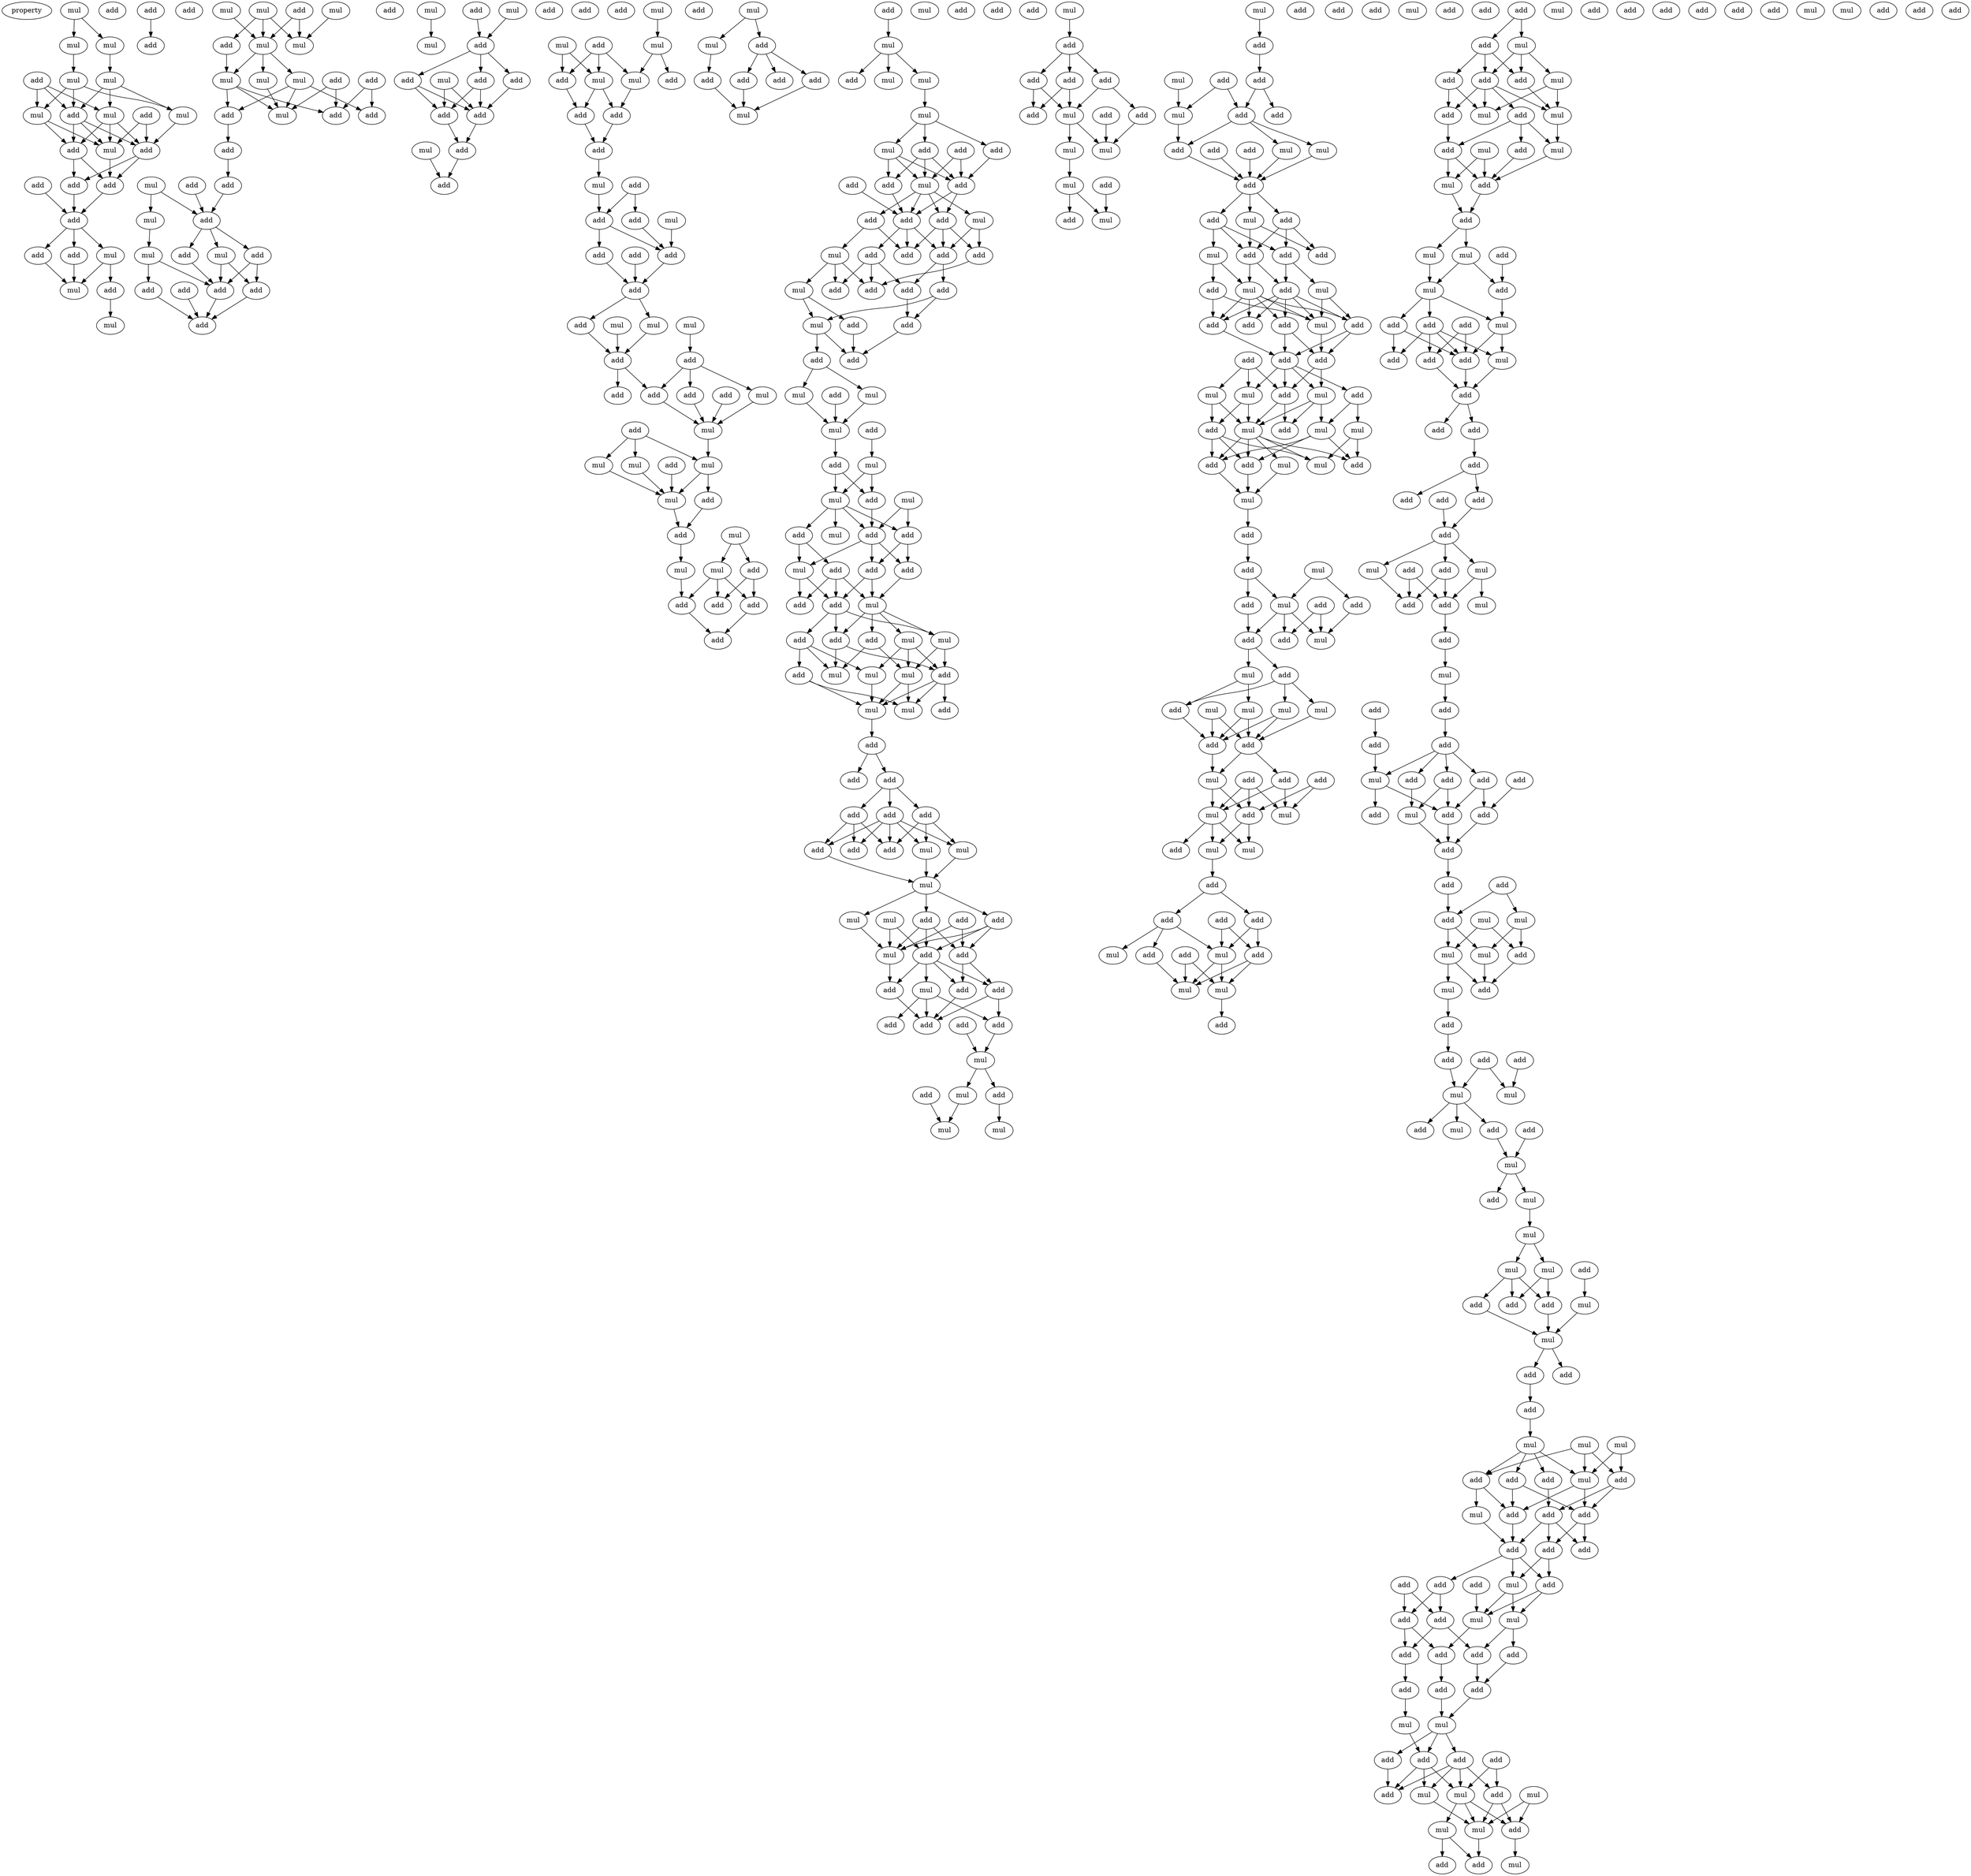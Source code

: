 digraph {
    node [fontcolor=black]
    property [mul=2,lf=1.7]
    0 [ label = mul ];
    1 [ label = add ];
    2 [ label = add ];
    3 [ label = add ];
    4 [ label = mul ];
    5 [ label = mul ];
    6 [ label = add ];
    7 [ label = mul ];
    8 [ label = mul ];
    9 [ label = add ];
    10 [ label = mul ];
    11 [ label = mul ];
    12 [ label = add ];
    13 [ label = mul ];
    14 [ label = mul ];
    15 [ label = add ];
    16 [ label = add ];
    17 [ label = add ];
    18 [ label = add ];
    19 [ label = add ];
    20 [ label = add ];
    21 [ label = add ];
    22 [ label = mul ];
    23 [ label = add ];
    24 [ label = add ];
    25 [ label = mul ];
    26 [ label = mul ];
    27 [ label = add ];
    28 [ label = mul ];
    29 [ label = add ];
    30 [ label = mul ];
    31 [ label = add ];
    32 [ label = mul ];
    33 [ label = mul ];
    34 [ label = add ];
    35 [ label = mul ];
    36 [ label = add ];
    37 [ label = add ];
    38 [ label = mul ];
    39 [ label = mul ];
    40 [ label = mul ];
    41 [ label = add ];
    42 [ label = add ];
    43 [ label = mul ];
    44 [ label = add ];
    45 [ label = add ];
    46 [ label = mul ];
    47 [ label = add ];
    48 [ label = add ];
    49 [ label = mul ];
    50 [ label = add ];
    51 [ label = add ];
    52 [ label = add ];
    53 [ label = mul ];
    54 [ label = mul ];
    55 [ label = add ];
    56 [ label = add ];
    57 [ label = add ];
    58 [ label = add ];
    59 [ label = add ];
    60 [ label = mul ];
    61 [ label = add ];
    62 [ label = mul ];
    63 [ label = mul ];
    64 [ label = add ];
    65 [ label = add ];
    66 [ label = add ];
    67 [ label = add ];
    68 [ label = mul ];
    69 [ label = add ];
    70 [ label = add ];
    71 [ label = add ];
    72 [ label = add ];
    73 [ label = mul ];
    74 [ label = add ];
    75 [ label = add ];
    76 [ label = mul ];
    77 [ label = add ];
    78 [ label = mul ];
    79 [ label = add ];
    80 [ label = mul ];
    81 [ label = mul ];
    82 [ label = mul ];
    83 [ label = add ];
    84 [ label = add ];
    85 [ label = add ];
    86 [ label = add ];
    87 [ label = add ];
    88 [ label = add ];
    89 [ label = mul ];
    90 [ label = mul ];
    91 [ label = add ];
    92 [ label = add ];
    93 [ label = add ];
    94 [ label = add ];
    95 [ label = add ];
    96 [ label = add ];
    97 [ label = add ];
    98 [ label = mul ];
    99 [ label = mul ];
    100 [ label = mul ];
    101 [ label = add ];
    102 [ label = add ];
    103 [ label = mul ];
    104 [ label = add ];
    105 [ label = add ];
    106 [ label = add ];
    107 [ label = add ];
    108 [ label = add ];
    109 [ label = mul ];
    110 [ label = mul ];
    111 [ label = add ];
    112 [ label = mul ];
    113 [ label = mul ];
    114 [ label = add ];
    115 [ label = mul ];
    116 [ label = add ];
    117 [ label = mul ];
    118 [ label = add ];
    119 [ label = add ];
    120 [ label = mul ];
    121 [ label = mul ];
    122 [ label = add ];
    123 [ label = add ];
    124 [ label = add ];
    125 [ label = add ];
    126 [ label = mul ];
    127 [ label = mul ];
    128 [ label = add ];
    129 [ label = add ];
    130 [ label = add ];
    131 [ label = add ];
    132 [ label = add ];
    133 [ label = add ];
    134 [ label = mul ];
    135 [ label = mul ];
    136 [ label = add ];
    137 [ label = mul ];
    138 [ label = mul ];
    139 [ label = mul ];
    140 [ label = mul ];
    141 [ label = mul ];
    142 [ label = add ];
    143 [ label = add ];
    144 [ label = add ];
    145 [ label = mul ];
    146 [ label = add ];
    147 [ label = add ];
    148 [ label = add ];
    149 [ label = add ];
    150 [ label = add ];
    151 [ label = add ];
    152 [ label = mul ];
    153 [ label = add ];
    154 [ label = add ];
    155 [ label = add ];
    156 [ label = add ];
    157 [ label = mul ];
    158 [ label = add ];
    159 [ label = mul ];
    160 [ label = add ];
    161 [ label = add ];
    162 [ label = add ];
    163 [ label = add ];
    164 [ label = mul ];
    165 [ label = add ];
    166 [ label = add ];
    167 [ label = add ];
    168 [ label = mul ];
    169 [ label = add ];
    170 [ label = mul ];
    171 [ label = add ];
    172 [ label = mul ];
    173 [ label = add ];
    174 [ label = add ];
    175 [ label = mul ];
    176 [ label = add ];
    177 [ label = mul ];
    178 [ label = mul ];
    179 [ label = add ];
    180 [ label = add ];
    181 [ label = add ];
    182 [ label = mul ];
    183 [ label = mul ];
    184 [ label = add ];
    185 [ label = add ];
    186 [ label = add ];
    187 [ label = add ];
    188 [ label = mul ];
    189 [ label = add ];
    190 [ label = add ];
    191 [ label = mul ];
    192 [ label = add ];
    193 [ label = mul ];
    194 [ label = add ];
    195 [ label = add ];
    196 [ label = mul ];
    197 [ label = mul ];
    198 [ label = add ];
    199 [ label = mul ];
    200 [ label = add ];
    201 [ label = mul ];
    202 [ label = mul ];
    203 [ label = add ];
    204 [ label = add ];
    205 [ label = add ];
    206 [ label = add ];
    207 [ label = add ];
    208 [ label = add ];
    209 [ label = add ];
    210 [ label = mul ];
    211 [ label = add ];
    212 [ label = mul ];
    213 [ label = add ];
    214 [ label = mul ];
    215 [ label = mul ];
    216 [ label = add ];
    217 [ label = add ];
    218 [ label = mul ];
    219 [ label = add ];
    220 [ label = mul ];
    221 [ label = add ];
    222 [ label = add ];
    223 [ label = add ];
    224 [ label = add ];
    225 [ label = add ];
    226 [ label = mul ];
    227 [ label = add ];
    228 [ label = add ];
    229 [ label = add ];
    230 [ label = add ];
    231 [ label = mul ];
    232 [ label = add ];
    233 [ label = add ];
    234 [ label = mul ];
    235 [ label = mul ];
    236 [ label = mul ];
    237 [ label = add ];
    238 [ label = add ];
    239 [ label = mul ];
    240 [ label = add ];
    241 [ label = add ];
    242 [ label = add ];
    243 [ label = add ];
    244 [ label = add ];
    245 [ label = mul ];
    246 [ label = add ];
    247 [ label = add ];
    248 [ label = mul ];
    249 [ label = mul ];
    250 [ label = add ];
    251 [ label = mul ];
    252 [ label = mul ];
    253 [ label = add ];
    254 [ label = mul ];
    255 [ label = add ];
    256 [ label = add ];
    257 [ label = mul ];
    258 [ label = add ];
    259 [ label = add ];
    260 [ label = mul ];
    261 [ label = add ];
    262 [ label = add ];
    263 [ label = add ];
    264 [ label = add ];
    265 [ label = add ];
    266 [ label = mul ];
    267 [ label = mul ];
    268 [ label = add ];
    269 [ label = add ];
    270 [ label = mul ];
    271 [ label = add ];
    272 [ label = add ];
    273 [ label = add ];
    274 [ label = add ];
    275 [ label = mul ];
    276 [ label = mul ];
    277 [ label = mul ];
    278 [ label = add ];
    279 [ label = add ];
    280 [ label = add ];
    281 [ label = add ];
    282 [ label = mul ];
    283 [ label = add ];
    284 [ label = add ];
    285 [ label = add ];
    286 [ label = add ];
    287 [ label = add ];
    288 [ label = add ];
    289 [ label = add ];
    290 [ label = mul ];
    291 [ label = mul ];
    292 [ label = mul ];
    293 [ label = mul ];
    294 [ label = add ];
    295 [ label = mul ];
    296 [ label = mul ];
    297 [ label = add ];
    298 [ label = add ];
    299 [ label = add ];
    300 [ label = add ];
    301 [ label = mul ];
    302 [ label = mul ];
    303 [ label = mul ];
    304 [ label = add ];
    305 [ label = add ];
    306 [ label = add ];
    307 [ label = mul ];
    308 [ label = add ];
    309 [ label = add ];
    310 [ label = mul ];
    311 [ label = add ];
    312 [ label = add ];
    313 [ label = mul ];
    314 [ label = add ];
    315 [ label = mul ];
    316 [ label = add ];
    317 [ label = mul ];
    318 [ label = add ];
    319 [ label = mul ];
    320 [ label = mul ];
    321 [ label = mul ];
    322 [ label = add ];
    323 [ label = add ];
    324 [ label = mul ];
    325 [ label = add ];
    326 [ label = add ];
    327 [ label = add ];
    328 [ label = add ];
    329 [ label = mul ];
    330 [ label = mul ];
    331 [ label = mul ];
    332 [ label = mul ];
    333 [ label = add ];
    334 [ label = add ];
    335 [ label = add ];
    336 [ label = add ];
    337 [ label = add ];
    338 [ label = mul ];
    339 [ label = mul ];
    340 [ label = add ];
    341 [ label = add ];
    342 [ label = add ];
    343 [ label = mul ];
    344 [ label = mul ];
    345 [ label = add ];
    346 [ label = add ];
    347 [ label = mul ];
    348 [ label = add ];
    349 [ label = add ];
    350 [ label = add ];
    351 [ label = mul ];
    352 [ label = add ];
    353 [ label = add ];
    354 [ label = add ];
    355 [ label = add ];
    356 [ label = mul ];
    357 [ label = mul ];
    358 [ label = add ];
    359 [ label = mul ];
    360 [ label = add ];
    361 [ label = mul ];
    362 [ label = add ];
    363 [ label = mul ];
    364 [ label = add ];
    365 [ label = mul ];
    366 [ label = add ];
    367 [ label = add ];
    368 [ label = mul ];
    369 [ label = mul ];
    370 [ label = mul ];
    371 [ label = add ];
    372 [ label = add ];
    373 [ label = mul ];
    374 [ label = mul ];
    375 [ label = add ];
    376 [ label = add ];
    377 [ label = add ];
    378 [ label = add ];
    379 [ label = add ];
    380 [ label = mul ];
    381 [ label = add ];
    382 [ label = add ];
    383 [ label = add ];
    384 [ label = add ];
    385 [ label = add ];
    386 [ label = add ];
    387 [ label = add ];
    388 [ label = add ];
    389 [ label = add ];
    390 [ label = add ];
    391 [ label = add ];
    392 [ label = add ];
    393 [ label = add ];
    394 [ label = add ];
    395 [ label = mul ];
    396 [ label = mul ];
    397 [ label = add ];
    398 [ label = add ];
    399 [ label = add ];
    400 [ label = add ];
    401 [ label = mul ];
    402 [ label = add ];
    403 [ label = add ];
    404 [ label = mul ];
    405 [ label = mul ];
    406 [ label = add ];
    407 [ label = add ];
    408 [ label = add ];
    409 [ label = add ];
    410 [ label = add ];
    411 [ label = add ];
    412 [ label = mul ];
    413 [ label = add ];
    414 [ label = add ];
    415 [ label = add ];
    416 [ label = add ];
    417 [ label = add ];
    418 [ label = mul ];
    419 [ label = add ];
    420 [ label = add ];
    421 [ label = add ];
    422 [ label = add ];
    423 [ label = mul ];
    424 [ label = mul ];
    425 [ label = mul ];
    426 [ label = mul ];
    427 [ label = add ];
    428 [ label = mul ];
    429 [ label = mul ];
    430 [ label = add ];
    431 [ label = add ];
    432 [ label = add ];
    433 [ label = add ];
    434 [ label = add ];
    435 [ label = mul ];
    436 [ label = mul ];
    437 [ label = add ];
    438 [ label = mul ];
    439 [ label = add ];
    440 [ label = add ];
    441 [ label = mul ];
    442 [ label = add ];
    443 [ label = mul ];
    444 [ label = mul ];
    445 [ label = mul ];
    446 [ label = add ];
    447 [ label = mul ];
    448 [ label = add ];
    449 [ label = add ];
    450 [ label = add ];
    451 [ label = mul ];
    452 [ label = mul ];
    453 [ label = add ];
    454 [ label = add ];
    455 [ label = add ];
    456 [ label = add ];
    457 [ label = add ];
    458 [ label = mul ];
    459 [ label = mul ];
    460 [ label = mul ];
    461 [ label = add ];
    462 [ label = mul ];
    463 [ label = add ];
    464 [ label = add ];
    465 [ label = add ];
    466 [ label = mul ];
    467 [ label = add ];
    468 [ label = add ];
    469 [ label = add ];
    470 [ label = add ];
    471 [ label = add ];
    472 [ label = add ];
    473 [ label = mul ];
    474 [ label = add ];
    475 [ label = add ];
    476 [ label = add ];
    477 [ label = add ];
    478 [ label = add ];
    479 [ label = add ];
    480 [ label = mul ];
    481 [ label = mul ];
    482 [ label = add ];
    483 [ label = add ];
    484 [ label = add ];
    485 [ label = add ];
    486 [ label = add ];
    487 [ label = add ];
    488 [ label = add ];
    489 [ label = mul ];
    490 [ label = mul ];
    491 [ label = add ];
    492 [ label = add ];
    493 [ label = add ];
    494 [ label = add ];
    495 [ label = mul ];
    496 [ label = add ];
    497 [ label = add ];
    498 [ label = mul ];
    499 [ label = mul ];
    500 [ label = mul ];
    501 [ label = add ];
    502 [ label = mul ];
    503 [ label = add ];
    504 [ label = add ];
    505 [ label = add ];
    506 [ label = mul ];
    0 -> 4 [ name = 0 ];
    0 -> 5 [ name = 1 ];
    2 -> 3 [ name = 2 ];
    4 -> 7 [ name = 3 ];
    5 -> 8 [ name = 4 ];
    6 -> 10 [ name = 5 ];
    6 -> 12 [ name = 6 ];
    6 -> 13 [ name = 7 ];
    7 -> 10 [ name = 8 ];
    7 -> 11 [ name = 9 ];
    7 -> 12 [ name = 10 ];
    8 -> 11 [ name = 11 ];
    8 -> 12 [ name = 12 ];
    8 -> 13 [ name = 13 ];
    9 -> 14 [ name = 14 ];
    9 -> 16 [ name = 15 ];
    10 -> 14 [ name = 16 ];
    10 -> 15 [ name = 17 ];
    11 -> 16 [ name = 18 ];
    12 -> 14 [ name = 19 ];
    12 -> 15 [ name = 20 ];
    12 -> 16 [ name = 21 ];
    13 -> 14 [ name = 22 ];
    13 -> 15 [ name = 23 ];
    13 -> 16 [ name = 24 ];
    14 -> 19 [ name = 25 ];
    15 -> 18 [ name = 26 ];
    15 -> 19 [ name = 27 ];
    16 -> 18 [ name = 28 ];
    16 -> 19 [ name = 29 ];
    17 -> 20 [ name = 30 ];
    18 -> 20 [ name = 31 ];
    19 -> 20 [ name = 32 ];
    20 -> 21 [ name = 33 ];
    20 -> 22 [ name = 34 ];
    20 -> 23 [ name = 35 ];
    21 -> 25 [ name = 36 ];
    22 -> 24 [ name = 37 ];
    22 -> 25 [ name = 38 ];
    23 -> 25 [ name = 39 ];
    24 -> 26 [ name = 40 ];
    28 -> 33 [ name = 41 ];
    28 -> 34 [ name = 42 ];
    28 -> 35 [ name = 43 ];
    30 -> 35 [ name = 44 ];
    31 -> 33 [ name = 45 ];
    31 -> 35 [ name = 46 ];
    32 -> 33 [ name = 47 ];
    33 -> 38 [ name = 48 ];
    33 -> 39 [ name = 49 ];
    33 -> 40 [ name = 50 ];
    34 -> 40 [ name = 51 ];
    36 -> 42 [ name = 52 ];
    36 -> 44 [ name = 53 ];
    37 -> 42 [ name = 54 ];
    37 -> 43 [ name = 55 ];
    38 -> 43 [ name = 56 ];
    39 -> 41 [ name = 57 ];
    39 -> 43 [ name = 58 ];
    39 -> 44 [ name = 59 ];
    40 -> 41 [ name = 60 ];
    40 -> 42 [ name = 61 ];
    40 -> 43 [ name = 62 ];
    41 -> 45 [ name = 63 ];
    45 -> 47 [ name = 64 ];
    46 -> 49 [ name = 65 ];
    46 -> 50 [ name = 66 ];
    47 -> 50 [ name = 67 ];
    48 -> 50 [ name = 68 ];
    49 -> 53 [ name = 69 ];
    50 -> 51 [ name = 70 ];
    50 -> 52 [ name = 71 ];
    50 -> 54 [ name = 72 ];
    51 -> 58 [ name = 73 ];
    52 -> 57 [ name = 74 ];
    52 -> 58 [ name = 75 ];
    53 -> 55 [ name = 76 ];
    53 -> 58 [ name = 77 ];
    54 -> 57 [ name = 78 ];
    54 -> 58 [ name = 79 ];
    55 -> 59 [ name = 80 ];
    56 -> 59 [ name = 81 ];
    57 -> 59 [ name = 82 ];
    58 -> 59 [ name = 83 ];
    60 -> 62 [ name = 84 ];
    61 -> 65 [ name = 85 ];
    63 -> 65 [ name = 86 ];
    65 -> 66 [ name = 87 ];
    65 -> 67 [ name = 88 ];
    65 -> 69 [ name = 89 ];
    66 -> 70 [ name = 90 ];
    66 -> 71 [ name = 91 ];
    67 -> 71 [ name = 92 ];
    68 -> 70 [ name = 93 ];
    68 -> 71 [ name = 94 ];
    69 -> 70 [ name = 95 ];
    69 -> 71 [ name = 96 ];
    70 -> 75 [ name = 97 ];
    71 -> 75 [ name = 98 ];
    73 -> 77 [ name = 99 ];
    75 -> 77 [ name = 100 ];
    76 -> 80 [ name = 101 ];
    78 -> 81 [ name = 102 ];
    78 -> 83 [ name = 103 ];
    79 -> 81 [ name = 104 ];
    79 -> 82 [ name = 105 ];
    79 -> 83 [ name = 106 ];
    80 -> 82 [ name = 107 ];
    80 -> 84 [ name = 108 ];
    81 -> 85 [ name = 109 ];
    81 -> 86 [ name = 110 ];
    82 -> 85 [ name = 111 ];
    83 -> 86 [ name = 112 ];
    85 -> 87 [ name = 113 ];
    86 -> 87 [ name = 114 ];
    87 -> 89 [ name = 115 ];
    88 -> 91 [ name = 116 ];
    88 -> 92 [ name = 117 ];
    89 -> 91 [ name = 118 ];
    90 -> 93 [ name = 119 ];
    91 -> 93 [ name = 120 ];
    91 -> 95 [ name = 121 ];
    92 -> 93 [ name = 122 ];
    93 -> 96 [ name = 123 ];
    94 -> 96 [ name = 124 ];
    95 -> 96 [ name = 125 ];
    96 -> 97 [ name = 126 ];
    96 -> 99 [ name = 127 ];
    97 -> 102 [ name = 128 ];
    98 -> 102 [ name = 129 ];
    99 -> 102 [ name = 130 ];
    100 -> 101 [ name = 131 ];
    101 -> 103 [ name = 132 ];
    101 -> 106 [ name = 133 ];
    101 -> 107 [ name = 134 ];
    102 -> 105 [ name = 135 ];
    102 -> 106 [ name = 136 ];
    103 -> 109 [ name = 137 ];
    104 -> 109 [ name = 138 ];
    106 -> 109 [ name = 139 ];
    107 -> 109 [ name = 140 ];
    108 -> 110 [ name = 141 ];
    108 -> 112 [ name = 142 ];
    108 -> 113 [ name = 143 ];
    109 -> 112 [ name = 144 ];
    110 -> 115 [ name = 145 ];
    112 -> 115 [ name = 146 ];
    112 -> 116 [ name = 147 ];
    113 -> 115 [ name = 148 ];
    114 -> 115 [ name = 149 ];
    115 -> 118 [ name = 150 ];
    116 -> 118 [ name = 151 ];
    117 -> 119 [ name = 152 ];
    117 -> 120 [ name = 153 ];
    118 -> 121 [ name = 154 ];
    119 -> 123 [ name = 155 ];
    119 -> 124 [ name = 156 ];
    120 -> 122 [ name = 157 ];
    120 -> 123 [ name = 158 ];
    120 -> 124 [ name = 159 ];
    121 -> 122 [ name = 160 ];
    122 -> 125 [ name = 161 ];
    124 -> 125 [ name = 162 ];
    126 -> 127 [ name = 163 ];
    126 -> 128 [ name = 164 ];
    127 -> 132 [ name = 165 ];
    128 -> 129 [ name = 166 ];
    128 -> 130 [ name = 167 ];
    128 -> 131 [ name = 168 ];
    129 -> 134 [ name = 169 ];
    131 -> 134 [ name = 170 ];
    132 -> 134 [ name = 171 ];
    133 -> 135 [ name = 172 ];
    135 -> 136 [ name = 173 ];
    135 -> 137 [ name = 174 ];
    135 -> 139 [ name = 175 ];
    139 -> 140 [ name = 176 ];
    140 -> 141 [ name = 177 ];
    140 -> 142 [ name = 178 ];
    140 -> 143 [ name = 179 ];
    141 -> 145 [ name = 180 ];
    141 -> 147 [ name = 181 ];
    141 -> 148 [ name = 182 ];
    142 -> 148 [ name = 183 ];
    143 -> 145 [ name = 184 ];
    143 -> 147 [ name = 185 ];
    143 -> 148 [ name = 186 ];
    144 -> 145 [ name = 187 ];
    144 -> 148 [ name = 188 ];
    145 -> 149 [ name = 189 ];
    145 -> 150 [ name = 190 ];
    145 -> 151 [ name = 191 ];
    145 -> 152 [ name = 192 ];
    146 -> 151 [ name = 193 ];
    147 -> 151 [ name = 194 ];
    148 -> 150 [ name = 195 ];
    148 -> 151 [ name = 196 ];
    149 -> 156 [ name = 197 ];
    149 -> 157 [ name = 198 ];
    150 -> 153 [ name = 199 ];
    150 -> 154 [ name = 200 ];
    150 -> 156 [ name = 201 ];
    151 -> 154 [ name = 202 ];
    151 -> 155 [ name = 203 ];
    151 -> 156 [ name = 204 ];
    152 -> 153 [ name = 205 ];
    152 -> 154 [ name = 206 ];
    153 -> 162 [ name = 207 ];
    154 -> 158 [ name = 208 ];
    154 -> 161 [ name = 209 ];
    155 -> 158 [ name = 210 ];
    155 -> 160 [ name = 211 ];
    155 -> 162 [ name = 212 ];
    157 -> 159 [ name = 213 ];
    157 -> 160 [ name = 214 ];
    157 -> 162 [ name = 215 ];
    158 -> 163 [ name = 216 ];
    159 -> 164 [ name = 217 ];
    159 -> 165 [ name = 218 ];
    161 -> 163 [ name = 219 ];
    161 -> 164 [ name = 220 ];
    163 -> 167 [ name = 221 ];
    164 -> 166 [ name = 222 ];
    164 -> 167 [ name = 223 ];
    165 -> 167 [ name = 224 ];
    166 -> 168 [ name = 225 ];
    166 -> 170 [ name = 226 ];
    168 -> 172 [ name = 227 ];
    169 -> 172 [ name = 228 ];
    170 -> 172 [ name = 229 ];
    171 -> 175 [ name = 230 ];
    172 -> 174 [ name = 231 ];
    174 -> 176 [ name = 232 ];
    174 -> 178 [ name = 233 ];
    175 -> 176 [ name = 234 ];
    175 -> 178 [ name = 235 ];
    176 -> 179 [ name = 236 ];
    177 -> 179 [ name = 237 ];
    177 -> 181 [ name = 238 ];
    178 -> 179 [ name = 239 ];
    178 -> 180 [ name = 240 ];
    178 -> 181 [ name = 241 ];
    178 -> 182 [ name = 242 ];
    179 -> 183 [ name = 243 ];
    179 -> 184 [ name = 244 ];
    179 -> 185 [ name = 245 ];
    180 -> 183 [ name = 246 ];
    180 -> 186 [ name = 247 ];
    181 -> 184 [ name = 248 ];
    181 -> 185 [ name = 249 ];
    183 -> 187 [ name = 250 ];
    183 -> 189 [ name = 251 ];
    184 -> 187 [ name = 252 ];
    184 -> 188 [ name = 253 ];
    185 -> 188 [ name = 254 ];
    186 -> 187 [ name = 255 ];
    186 -> 188 [ name = 256 ];
    186 -> 189 [ name = 257 ];
    187 -> 190 [ name = 258 ];
    187 -> 191 [ name = 259 ];
    187 -> 192 [ name = 260 ];
    188 -> 191 [ name = 261 ];
    188 -> 192 [ name = 262 ];
    188 -> 193 [ name = 263 ];
    188 -> 194 [ name = 264 ];
    190 -> 195 [ name = 265 ];
    190 -> 197 [ name = 266 ];
    190 -> 199 [ name = 267 ];
    191 -> 196 [ name = 268 ];
    191 -> 198 [ name = 269 ];
    192 -> 197 [ name = 270 ];
    192 -> 198 [ name = 271 ];
    193 -> 196 [ name = 272 ];
    193 -> 198 [ name = 273 ];
    193 -> 199 [ name = 274 ];
    194 -> 196 [ name = 275 ];
    194 -> 197 [ name = 276 ];
    195 -> 201 [ name = 277 ];
    195 -> 202 [ name = 278 ];
    196 -> 201 [ name = 279 ];
    196 -> 202 [ name = 280 ];
    198 -> 200 [ name = 281 ];
    198 -> 201 [ name = 282 ];
    198 -> 202 [ name = 283 ];
    199 -> 202 [ name = 284 ];
    202 -> 203 [ name = 285 ];
    203 -> 204 [ name = 286 ];
    203 -> 205 [ name = 287 ];
    205 -> 206 [ name = 288 ];
    205 -> 207 [ name = 289 ];
    205 -> 208 [ name = 290 ];
    206 -> 209 [ name = 291 ];
    206 -> 211 [ name = 292 ];
    206 -> 213 [ name = 293 ];
    207 -> 209 [ name = 294 ];
    207 -> 210 [ name = 295 ];
    207 -> 211 [ name = 296 ];
    207 -> 212 [ name = 297 ];
    207 -> 213 [ name = 298 ];
    208 -> 210 [ name = 299 ];
    208 -> 212 [ name = 300 ];
    208 -> 213 [ name = 301 ];
    209 -> 214 [ name = 302 ];
    210 -> 214 [ name = 303 ];
    212 -> 214 [ name = 304 ];
    214 -> 215 [ name = 305 ];
    214 -> 216 [ name = 306 ];
    214 -> 219 [ name = 307 ];
    215 -> 220 [ name = 308 ];
    216 -> 220 [ name = 309 ];
    216 -> 221 [ name = 310 ];
    216 -> 222 [ name = 311 ];
    217 -> 220 [ name = 312 ];
    217 -> 222 [ name = 313 ];
    218 -> 220 [ name = 314 ];
    218 -> 221 [ name = 315 ];
    219 -> 220 [ name = 316 ];
    219 -> 221 [ name = 317 ];
    219 -> 222 [ name = 318 ];
    220 -> 223 [ name = 319 ];
    221 -> 223 [ name = 320 ];
    221 -> 224 [ name = 321 ];
    221 -> 225 [ name = 322 ];
    221 -> 226 [ name = 323 ];
    222 -> 224 [ name = 324 ];
    222 -> 225 [ name = 325 ];
    223 -> 228 [ name = 326 ];
    224 -> 228 [ name = 327 ];
    224 -> 229 [ name = 328 ];
    225 -> 228 [ name = 329 ];
    226 -> 227 [ name = 330 ];
    226 -> 228 [ name = 331 ];
    226 -> 229 [ name = 332 ];
    229 -> 231 [ name = 333 ];
    230 -> 231 [ name = 334 ];
    231 -> 232 [ name = 335 ];
    231 -> 234 [ name = 336 ];
    232 -> 236 [ name = 337 ];
    233 -> 235 [ name = 338 ];
    234 -> 235 [ name = 339 ];
    239 -> 240 [ name = 340 ];
    240 -> 241 [ name = 341 ];
    240 -> 242 [ name = 342 ];
    240 -> 243 [ name = 343 ];
    241 -> 244 [ name = 344 ];
    241 -> 245 [ name = 345 ];
    242 -> 244 [ name = 346 ];
    242 -> 245 [ name = 347 ];
    243 -> 245 [ name = 348 ];
    243 -> 247 [ name = 349 ];
    245 -> 248 [ name = 350 ];
    245 -> 249 [ name = 351 ];
    246 -> 249 [ name = 352 ];
    247 -> 249 [ name = 353 ];
    248 -> 251 [ name = 354 ];
    250 -> 254 [ name = 355 ];
    251 -> 253 [ name = 356 ];
    251 -> 254 [ name = 357 ];
    252 -> 255 [ name = 358 ];
    255 -> 256 [ name = 359 ];
    256 -> 261 [ name = 360 ];
    256 -> 262 [ name = 361 ];
    257 -> 260 [ name = 362 ];
    259 -> 260 [ name = 363 ];
    259 -> 261 [ name = 364 ];
    260 -> 263 [ name = 365 ];
    261 -> 263 [ name = 366 ];
    261 -> 266 [ name = 367 ];
    261 -> 267 [ name = 368 ];
    263 -> 268 [ name = 369 ];
    264 -> 268 [ name = 370 ];
    265 -> 268 [ name = 371 ];
    266 -> 268 [ name = 372 ];
    267 -> 268 [ name = 373 ];
    268 -> 269 [ name = 374 ];
    268 -> 270 [ name = 375 ];
    268 -> 271 [ name = 376 ];
    269 -> 272 [ name = 377 ];
    269 -> 274 [ name = 378 ];
    269 -> 275 [ name = 379 ];
    270 -> 273 [ name = 380 ];
    270 -> 274 [ name = 381 ];
    271 -> 272 [ name = 382 ];
    271 -> 273 [ name = 383 ];
    271 -> 274 [ name = 384 ];
    272 -> 276 [ name = 385 ];
    272 -> 278 [ name = 386 ];
    274 -> 277 [ name = 387 ];
    274 -> 278 [ name = 388 ];
    275 -> 277 [ name = 389 ];
    275 -> 279 [ name = 390 ];
    276 -> 282 [ name = 391 ];
    276 -> 284 [ name = 392 ];
    277 -> 280 [ name = 393 ];
    277 -> 281 [ name = 394 ];
    277 -> 282 [ name = 395 ];
    277 -> 283 [ name = 396 ];
    277 -> 284 [ name = 397 ];
    278 -> 280 [ name = 398 ];
    278 -> 281 [ name = 399 ];
    278 -> 282 [ name = 400 ];
    278 -> 283 [ name = 401 ];
    278 -> 284 [ name = 402 ];
    279 -> 282 [ name = 403 ];
    279 -> 283 [ name = 404 ];
    281 -> 285 [ name = 405 ];
    281 -> 287 [ name = 406 ];
    282 -> 285 [ name = 407 ];
    283 -> 287 [ name = 408 ];
    284 -> 285 [ name = 409 ];
    284 -> 287 [ name = 410 ];
    285 -> 289 [ name = 411 ];
    285 -> 292 [ name = 412 ];
    286 -> 289 [ name = 413 ];
    286 -> 290 [ name = 414 ];
    286 -> 291 [ name = 415 ];
    287 -> 288 [ name = 416 ];
    287 -> 289 [ name = 417 ];
    287 -> 290 [ name = 418 ];
    287 -> 292 [ name = 419 ];
    288 -> 295 [ name = 420 ];
    288 -> 296 [ name = 421 ];
    289 -> 293 [ name = 422 ];
    289 -> 294 [ name = 423 ];
    290 -> 293 [ name = 424 ];
    290 -> 297 [ name = 425 ];
    291 -> 293 [ name = 426 ];
    291 -> 297 [ name = 427 ];
    292 -> 293 [ name = 428 ];
    292 -> 294 [ name = 429 ];
    292 -> 296 [ name = 430 ];
    293 -> 298 [ name = 431 ];
    293 -> 299 [ name = 432 ];
    293 -> 300 [ name = 433 ];
    293 -> 301 [ name = 434 ];
    293 -> 302 [ name = 435 ];
    295 -> 300 [ name = 436 ];
    295 -> 301 [ name = 437 ];
    296 -> 298 [ name = 438 ];
    296 -> 299 [ name = 439 ];
    296 -> 300 [ name = 440 ];
    297 -> 298 [ name = 441 ];
    297 -> 299 [ name = 442 ];
    297 -> 301 [ name = 443 ];
    298 -> 303 [ name = 444 ];
    299 -> 303 [ name = 445 ];
    302 -> 303 [ name = 446 ];
    303 -> 305 [ name = 447 ];
    305 -> 306 [ name = 448 ];
    306 -> 309 [ name = 449 ];
    306 -> 310 [ name = 450 ];
    307 -> 310 [ name = 451 ];
    307 -> 311 [ name = 452 ];
    308 -> 313 [ name = 453 ];
    308 -> 314 [ name = 454 ];
    309 -> 312 [ name = 455 ];
    310 -> 312 [ name = 456 ];
    310 -> 313 [ name = 457 ];
    310 -> 314 [ name = 458 ];
    311 -> 313 [ name = 459 ];
    312 -> 315 [ name = 460 ];
    312 -> 316 [ name = 461 ];
    315 -> 317 [ name = 462 ];
    315 -> 318 [ name = 463 ];
    316 -> 318 [ name = 464 ];
    316 -> 320 [ name = 465 ];
    316 -> 321 [ name = 466 ];
    317 -> 322 [ name = 467 ];
    317 -> 323 [ name = 468 ];
    318 -> 323 [ name = 469 ];
    319 -> 322 [ name = 470 ];
    319 -> 323 [ name = 471 ];
    320 -> 322 [ name = 472 ];
    320 -> 323 [ name = 473 ];
    321 -> 322 [ name = 474 ];
    322 -> 324 [ name = 475 ];
    322 -> 326 [ name = 476 ];
    323 -> 324 [ name = 477 ];
    324 -> 328 [ name = 478 ];
    324 -> 330 [ name = 479 ];
    325 -> 328 [ name = 480 ];
    325 -> 329 [ name = 481 ];
    325 -> 330 [ name = 482 ];
    326 -> 329 [ name = 483 ];
    326 -> 330 [ name = 484 ];
    327 -> 328 [ name = 485 ];
    327 -> 329 [ name = 486 ];
    328 -> 331 [ name = 487 ];
    328 -> 332 [ name = 488 ];
    330 -> 331 [ name = 489 ];
    330 -> 332 [ name = 490 ];
    330 -> 333 [ name = 491 ];
    331 -> 334 [ name = 492 ];
    334 -> 336 [ name = 493 ];
    334 -> 337 [ name = 494 ];
    335 -> 339 [ name = 495 ];
    335 -> 341 [ name = 496 ];
    336 -> 338 [ name = 497 ];
    336 -> 339 [ name = 498 ];
    336 -> 340 [ name = 499 ];
    337 -> 339 [ name = 500 ];
    337 -> 341 [ name = 501 ];
    339 -> 343 [ name = 502 ];
    339 -> 344 [ name = 503 ];
    340 -> 343 [ name = 504 ];
    341 -> 343 [ name = 505 ];
    341 -> 344 [ name = 506 ];
    342 -> 343 [ name = 507 ];
    342 -> 344 [ name = 508 ];
    344 -> 345 [ name = 509 ];
    350 -> 351 [ name = 510 ];
    350 -> 352 [ name = 511 ];
    351 -> 353 [ name = 512 ];
    351 -> 354 [ name = 513 ];
    351 -> 356 [ name = 514 ];
    352 -> 353 [ name = 515 ];
    352 -> 354 [ name = 516 ];
    352 -> 355 [ name = 517 ];
    353 -> 359 [ name = 518 ];
    354 -> 357 [ name = 519 ];
    354 -> 358 [ name = 520 ];
    354 -> 359 [ name = 521 ];
    354 -> 360 [ name = 522 ];
    355 -> 357 [ name = 523 ];
    355 -> 358 [ name = 524 ];
    356 -> 357 [ name = 525 ];
    356 -> 359 [ name = 526 ];
    358 -> 362 [ name = 527 ];
    359 -> 363 [ name = 528 ];
    360 -> 362 [ name = 529 ];
    360 -> 363 [ name = 530 ];
    360 -> 364 [ name = 531 ];
    361 -> 365 [ name = 532 ];
    361 -> 366 [ name = 533 ];
    362 -> 365 [ name = 534 ];
    362 -> 366 [ name = 535 ];
    363 -> 366 [ name = 536 ];
    364 -> 366 [ name = 537 ];
    365 -> 367 [ name = 538 ];
    366 -> 367 [ name = 539 ];
    367 -> 368 [ name = 540 ];
    367 -> 370 [ name = 541 ];
    368 -> 373 [ name = 542 ];
    370 -> 372 [ name = 543 ];
    370 -> 373 [ name = 544 ];
    371 -> 372 [ name = 545 ];
    372 -> 374 [ name = 546 ];
    373 -> 374 [ name = 547 ];
    373 -> 376 [ name = 548 ];
    373 -> 377 [ name = 549 ];
    374 -> 379 [ name = 550 ];
    374 -> 380 [ name = 551 ];
    375 -> 378 [ name = 552 ];
    375 -> 379 [ name = 553 ];
    376 -> 379 [ name = 554 ];
    376 -> 381 [ name = 555 ];
    377 -> 378 [ name = 556 ];
    377 -> 379 [ name = 557 ];
    377 -> 380 [ name = 558 ];
    377 -> 381 [ name = 559 ];
    378 -> 382 [ name = 560 ];
    379 -> 382 [ name = 561 ];
    380 -> 382 [ name = 562 ];
    382 -> 383 [ name = 563 ];
    382 -> 386 [ name = 564 ];
    386 -> 387 [ name = 565 ];
    387 -> 390 [ name = 566 ];
    387 -> 392 [ name = 567 ];
    388 -> 393 [ name = 568 ];
    392 -> 393 [ name = 569 ];
    393 -> 395 [ name = 570 ];
    393 -> 396 [ name = 571 ];
    393 -> 397 [ name = 572 ];
    395 -> 399 [ name = 573 ];
    396 -> 400 [ name = 574 ];
    396 -> 401 [ name = 575 ];
    397 -> 399 [ name = 576 ];
    397 -> 400 [ name = 577 ];
    398 -> 399 [ name = 578 ];
    398 -> 400 [ name = 579 ];
    400 -> 402 [ name = 580 ];
    402 -> 405 [ name = 581 ];
    405 -> 407 [ name = 582 ];
    406 -> 409 [ name = 583 ];
    407 -> 408 [ name = 584 ];
    408 -> 410 [ name = 585 ];
    408 -> 412 [ name = 586 ];
    408 -> 413 [ name = 587 ];
    408 -> 414 [ name = 588 ];
    409 -> 412 [ name = 589 ];
    410 -> 418 [ name = 590 ];
    411 -> 417 [ name = 591 ];
    412 -> 415 [ name = 592 ];
    412 -> 416 [ name = 593 ];
    413 -> 415 [ name = 594 ];
    413 -> 417 [ name = 595 ];
    414 -> 415 [ name = 596 ];
    414 -> 418 [ name = 597 ];
    415 -> 419 [ name = 598 ];
    417 -> 419 [ name = 599 ];
    418 -> 419 [ name = 600 ];
    419 -> 421 [ name = 601 ];
    420 -> 422 [ name = 602 ];
    420 -> 424 [ name = 603 ];
    421 -> 422 [ name = 604 ];
    422 -> 426 [ name = 605 ];
    422 -> 428 [ name = 606 ];
    423 -> 426 [ name = 607 ];
    423 -> 427 [ name = 608 ];
    424 -> 427 [ name = 609 ];
    424 -> 428 [ name = 610 ];
    426 -> 429 [ name = 611 ];
    426 -> 430 [ name = 612 ];
    427 -> 430 [ name = 613 ];
    428 -> 430 [ name = 614 ];
    429 -> 431 [ name = 615 ];
    431 -> 433 [ name = 616 ];
    432 -> 435 [ name = 617 ];
    433 -> 436 [ name = 618 ];
    434 -> 435 [ name = 619 ];
    434 -> 436 [ name = 620 ];
    436 -> 437 [ name = 621 ];
    436 -> 438 [ name = 622 ];
    436 -> 439 [ name = 623 ];
    439 -> 441 [ name = 624 ];
    440 -> 441 [ name = 625 ];
    441 -> 442 [ name = 626 ];
    441 -> 443 [ name = 627 ];
    443 -> 444 [ name = 628 ];
    444 -> 445 [ name = 629 ];
    444 -> 447 [ name = 630 ];
    445 -> 448 [ name = 631 ];
    445 -> 450 [ name = 632 ];
    446 -> 451 [ name = 633 ];
    447 -> 448 [ name = 634 ];
    447 -> 449 [ name = 635 ];
    447 -> 450 [ name = 636 ];
    448 -> 452 [ name = 637 ];
    449 -> 452 [ name = 638 ];
    451 -> 452 [ name = 639 ];
    452 -> 455 [ name = 640 ];
    452 -> 456 [ name = 641 ];
    455 -> 457 [ name = 642 ];
    457 -> 458 [ name = 643 ];
    458 -> 461 [ name = 644 ];
    458 -> 462 [ name = 645 ];
    458 -> 463 [ name = 646 ];
    458 -> 464 [ name = 647 ];
    459 -> 462 [ name = 648 ];
    459 -> 463 [ name = 649 ];
    459 -> 465 [ name = 650 ];
    460 -> 462 [ name = 651 ];
    460 -> 465 [ name = 652 ];
    461 -> 467 [ name = 653 ];
    461 -> 468 [ name = 654 ];
    462 -> 467 [ name = 655 ];
    462 -> 468 [ name = 656 ];
    463 -> 466 [ name = 657 ];
    463 -> 467 [ name = 658 ];
    464 -> 469 [ name = 659 ];
    465 -> 468 [ name = 660 ];
    465 -> 469 [ name = 661 ];
    466 -> 471 [ name = 662 ];
    467 -> 471 [ name = 663 ];
    468 -> 470 [ name = 664 ];
    468 -> 472 [ name = 665 ];
    469 -> 470 [ name = 666 ];
    469 -> 471 [ name = 667 ];
    469 -> 472 [ name = 668 ];
    471 -> 473 [ name = 669 ];
    471 -> 476 [ name = 670 ];
    471 -> 477 [ name = 671 ];
    472 -> 473 [ name = 672 ];
    472 -> 477 [ name = 673 ];
    473 -> 480 [ name = 674 ];
    473 -> 481 [ name = 675 ];
    474 -> 481 [ name = 676 ];
    475 -> 478 [ name = 677 ];
    475 -> 479 [ name = 678 ];
    476 -> 478 [ name = 679 ];
    476 -> 479 [ name = 680 ];
    477 -> 480 [ name = 681 ];
    477 -> 481 [ name = 682 ];
    478 -> 483 [ name = 683 ];
    478 -> 485 [ name = 684 ];
    479 -> 483 [ name = 685 ];
    479 -> 484 [ name = 686 ];
    480 -> 482 [ name = 687 ];
    480 -> 485 [ name = 688 ];
    481 -> 484 [ name = 689 ];
    482 -> 486 [ name = 690 ];
    483 -> 487 [ name = 691 ];
    484 -> 488 [ name = 692 ];
    485 -> 486 [ name = 693 ];
    486 -> 490 [ name = 694 ];
    487 -> 489 [ name = 695 ];
    488 -> 490 [ name = 696 ];
    489 -> 491 [ name = 697 ];
    490 -> 491 [ name = 698 ];
    490 -> 493 [ name = 699 ];
    490 -> 494 [ name = 700 ];
    491 -> 495 [ name = 701 ];
    491 -> 497 [ name = 702 ];
    491 -> 499 [ name = 703 ];
    492 -> 496 [ name = 704 ];
    492 -> 499 [ name = 705 ];
    493 -> 497 [ name = 706 ];
    494 -> 495 [ name = 707 ];
    494 -> 496 [ name = 708 ];
    494 -> 497 [ name = 709 ];
    494 -> 499 [ name = 710 ];
    495 -> 502 [ name = 711 ];
    496 -> 501 [ name = 712 ];
    496 -> 502 [ name = 713 ];
    498 -> 501 [ name = 714 ];
    498 -> 502 [ name = 715 ];
    499 -> 500 [ name = 716 ];
    499 -> 501 [ name = 717 ];
    499 -> 502 [ name = 718 ];
    500 -> 503 [ name = 719 ];
    500 -> 504 [ name = 720 ];
    501 -> 506 [ name = 721 ];
    502 -> 503 [ name = 722 ];
}
